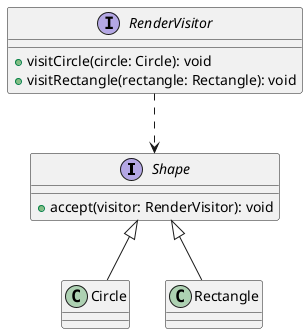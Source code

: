 @startuml
                    interface Shape {
                      +accept(visitor: RenderVisitor): void
                    }

                    class Circle {
                    }

                    class Rectangle {
                    }

                    interface RenderVisitor {
                      +visitCircle(circle: Circle): void
                      +visitRectangle(rectangle: Rectangle): void
                    }

                    Shape <|-- Circle
                    Shape <|-- Rectangle
                    RenderVisitor ..> Shape
                    @enduml